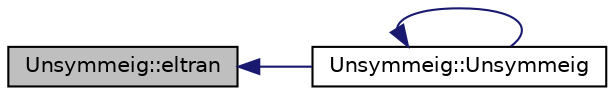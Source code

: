 digraph "Unsymmeig::eltran"
{
  bgcolor="transparent";
  edge [fontname="Helvetica",fontsize="10",labelfontname="Helvetica",labelfontsize="10"];
  node [fontname="Helvetica",fontsize="10",shape=record];
  rankdir="LR";
  Node20 [label="Unsymmeig::eltran",height=0.2,width=0.4,color="black", fillcolor="grey75", style="filled", fontcolor="black"];
  Node20 -> Node21 [dir="back",color="midnightblue",fontsize="10",style="solid",fontname="Helvetica"];
  Node21 [label="Unsymmeig::Unsymmeig",height=0.2,width=0.4,color="black",URL="$structUnsymmeig.html#ab8c8010370ae421817dd862a24795371"];
  Node21 -> Node21 [dir="back",color="midnightblue",fontsize="10",style="solid",fontname="Helvetica"];
}
